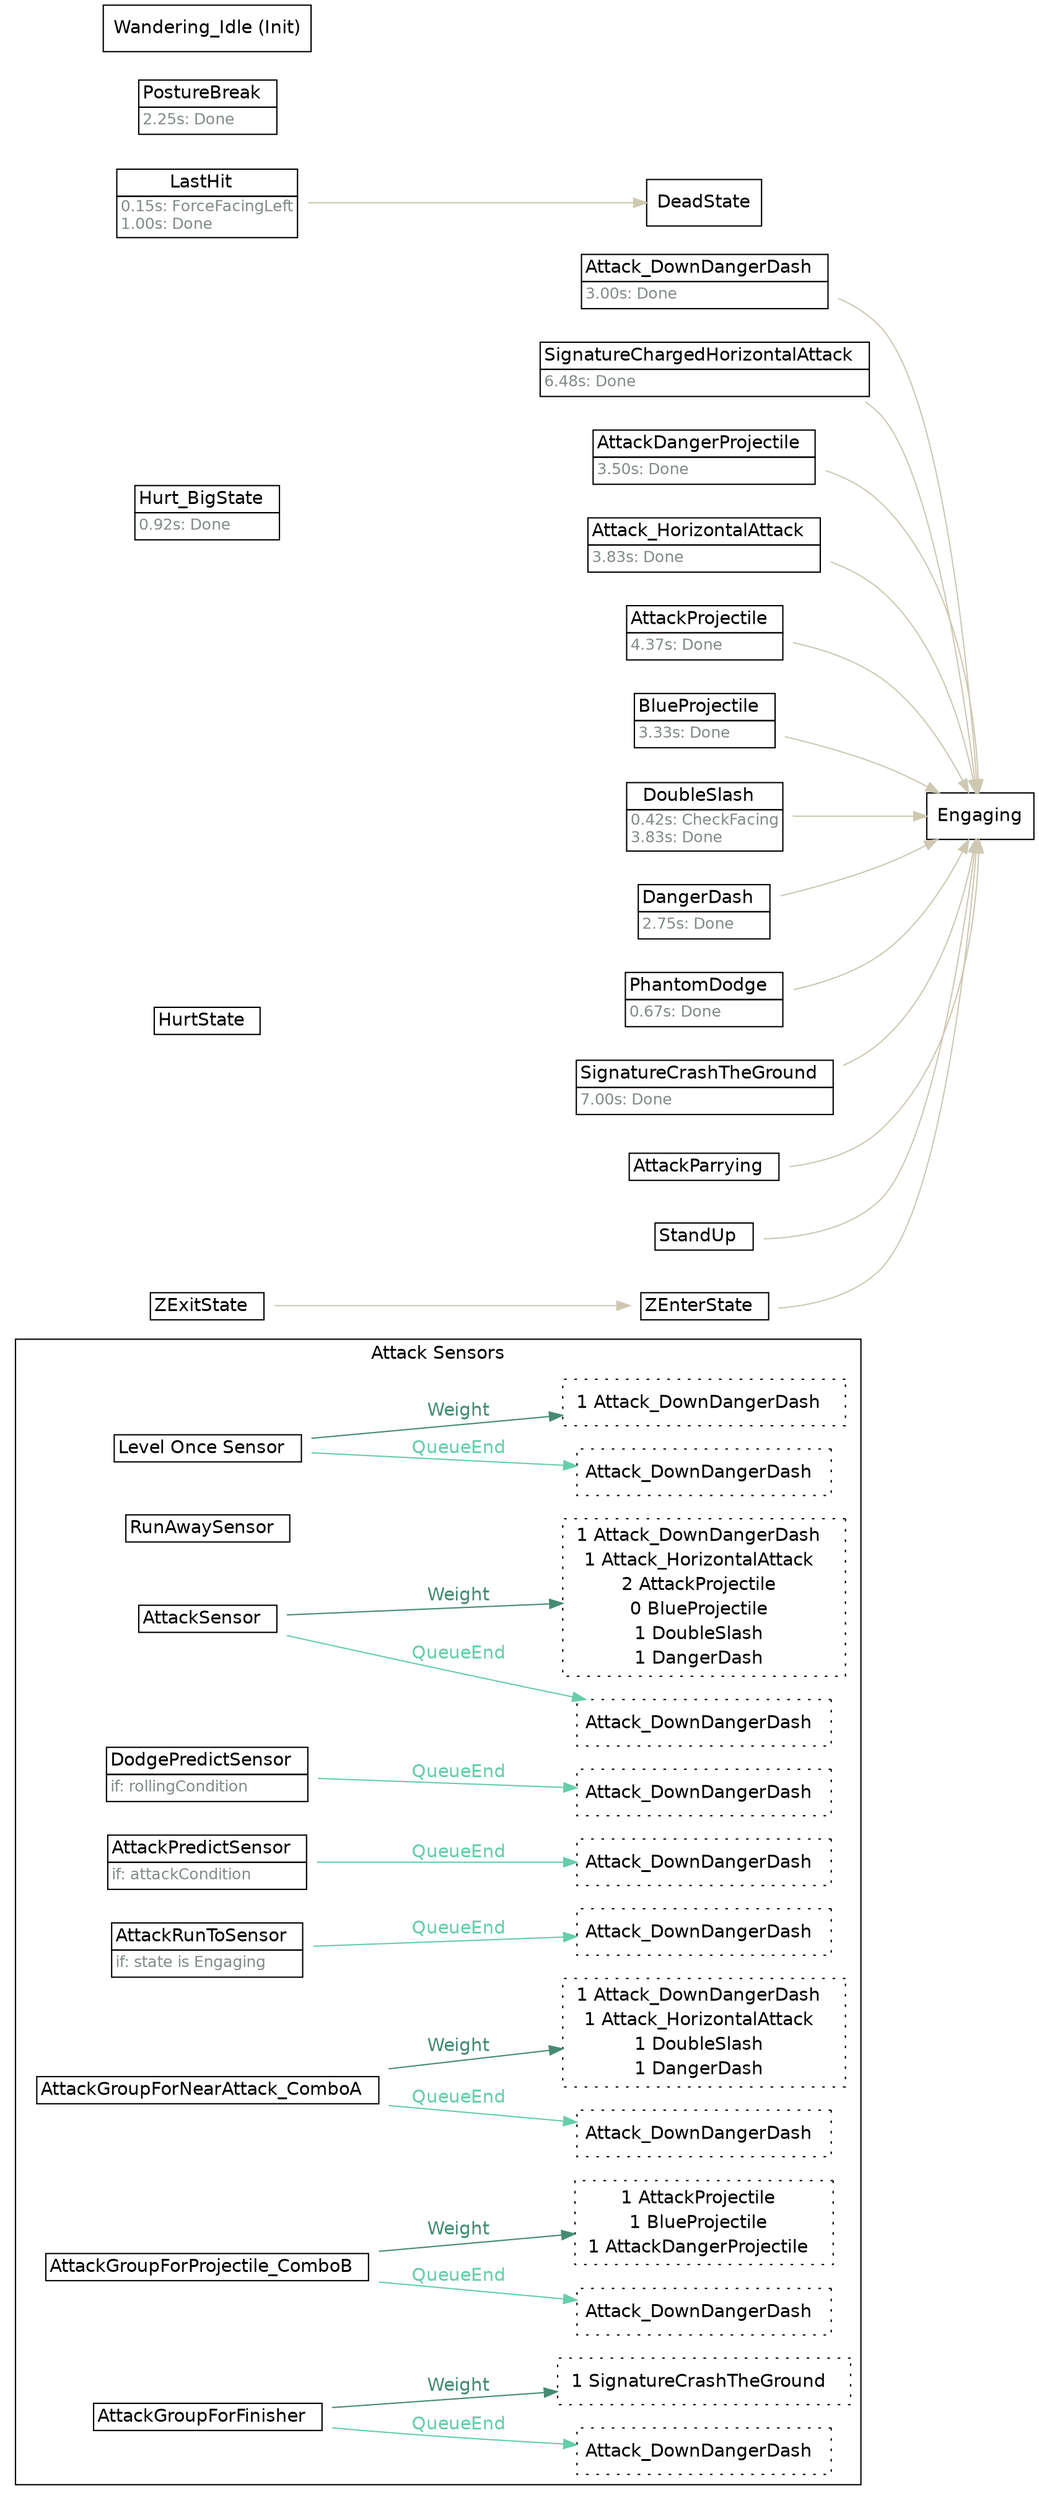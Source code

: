 strict digraph "Foo" {
	"rankdir"="LR";
	node ["shape"="box","fontname"="Helvetica"];
	edge ["fontname"="Helvetica"];
	subgraph "cluster_attacksensors" {
		"rank"="sink";
		"label"="Attack Sensors";
		"fontname"="Helvetica";
		"Level Once Sensor" ["shape"="plaintext","label"=<<TABLE border="0" cellspacing="0" cellborder="1" cellpadding="2"><TR><TD>Level Once Sensor  </TD></TR></TABLE>>]
		"Level Once Sensor_linked" ["shape"="box","style"="dotted","label"=<<TABLE border="0" cellspacing="0" cellborder="0" cellpadding="2"><TR><TD>Attack_DownDangerDash  </TD></TR></TABLE>>,"margin"="0.05"]
		"Level Once Sensor" -> "Level Once Sensor_linked"  ["label"="QueueEnd","color"="aquamarine3","fontcolor"="aquamarine3"]
		"Level Once Sensor_weight" ["shape"="box","style"="dotted","label"=<<TABLE border="0" cellspacing="0" cellborder="0" cellpadding="2"><TR><TD>1 Attack_DownDangerDash  </TD></TR></TABLE>>]
		"Level Once Sensor" -> "Level Once Sensor_weight"  ["label"="Weight","color"="aquamarine4","fontcolor"="aquamarine4"]
		"RunAwaySensor" ["shape"="plaintext","label"=<<TABLE border="0" cellspacing="0" cellborder="1" cellpadding="2"><TR><TD>RunAwaySensor  </TD></TR></TABLE>>]
		"AttackSensor" ["shape"="plaintext","label"=<<TABLE border="0" cellspacing="0" cellborder="1" cellpadding="2"><TR><TD>AttackSensor  </TD></TR></TABLE>>]
		"AttackSensor_linked" ["shape"="box","style"="dotted","label"=<<TABLE border="0" cellspacing="0" cellborder="0" cellpadding="2"><TR><TD>Attack_DownDangerDash  </TD></TR></TABLE>>,"margin"="0.05"]
		"AttackSensor" -> "AttackSensor_linked"  ["label"="QueueEnd","color"="aquamarine3","fontcolor"="aquamarine3"]
		"AttackSensor_weight" ["shape"="box","style"="dotted","label"=<<TABLE border="0" cellspacing="0" cellborder="0" cellpadding="2"><TR><TD>1 Attack_DownDangerDash  </TD></TR><TR><TD>1 Attack_HorizontalAttack  </TD></TR><TR><TD>2 AttackProjectile  </TD></TR><TR><TD>0 BlueProjectile  </TD></TR><TR><TD>1 DoubleSlash  </TD></TR><TR><TD>1 DangerDash  </TD></TR></TABLE>>]
		"AttackSensor" -> "AttackSensor_weight"  ["label"="Weight","color"="aquamarine4","fontcolor"="aquamarine4"]
		"DodgePredictSensor" ["shape"="plaintext","label"=<<TABLE border="0" cellspacing="0" cellborder="1" cellpadding="2"><TR><TD>DodgePredictSensor  </TD></TR><TR><TD align="left" balign="left"><FONT point-size="12" color="azure4">if: rollingCondition</FONT>  </TD></TR></TABLE>>]
		"DodgePredictSensor_linked" ["shape"="box","style"="dotted","label"=<<TABLE border="0" cellspacing="0" cellborder="0" cellpadding="2"><TR><TD>Attack_DownDangerDash  </TD></TR></TABLE>>,"margin"="0.05"]
		"DodgePredictSensor" -> "DodgePredictSensor_linked"  ["label"="QueueEnd","color"="aquamarine3","fontcolor"="aquamarine3"]
		"AttackPredictSensor" ["shape"="plaintext","label"=<<TABLE border="0" cellspacing="0" cellborder="1" cellpadding="2"><TR><TD>AttackPredictSensor  </TD></TR><TR><TD align="left" balign="left"><FONT point-size="12" color="azure4">if: attackCondition</FONT>  </TD></TR></TABLE>>]
		"AttackPredictSensor_linked" ["shape"="box","style"="dotted","label"=<<TABLE border="0" cellspacing="0" cellborder="0" cellpadding="2"><TR><TD>Attack_DownDangerDash  </TD></TR></TABLE>>,"margin"="0.05"]
		"AttackPredictSensor" -> "AttackPredictSensor_linked"  ["label"="QueueEnd","color"="aquamarine3","fontcolor"="aquamarine3"]
		"AttackRunToSensor" ["shape"="plaintext","label"=<<TABLE border="0" cellspacing="0" cellborder="1" cellpadding="2"><TR><TD>AttackRunToSensor  </TD></TR><TR><TD align="left" balign="left"><FONT point-size="12" color="azure4">if: state is Engaging</FONT>  </TD></TR></TABLE>>]
		"AttackRunToSensor_linked" ["shape"="box","style"="dotted","label"=<<TABLE border="0" cellspacing="0" cellborder="0" cellpadding="2"><TR><TD>Attack_DownDangerDash  </TD></TR></TABLE>>,"margin"="0.05"]
		"AttackRunToSensor" -> "AttackRunToSensor_linked"  ["label"="QueueEnd","color"="aquamarine3","fontcolor"="aquamarine3"]
		"AttackGroupForNearAttack_ComboA" ["shape"="plaintext","label"=<<TABLE border="0" cellspacing="0" cellborder="1" cellpadding="2"><TR><TD>AttackGroupForNearAttack_ComboA  </TD></TR></TABLE>>]
		"AttackGroupForNearAttack_ComboA_linked" ["shape"="box","style"="dotted","label"=<<TABLE border="0" cellspacing="0" cellborder="0" cellpadding="2"><TR><TD>Attack_DownDangerDash  </TD></TR></TABLE>>,"margin"="0.05"]
		"AttackGroupForNearAttack_ComboA" -> "AttackGroupForNearAttack_ComboA_linked"  ["label"="QueueEnd","color"="aquamarine3","fontcolor"="aquamarine3"]
		"AttackGroupForNearAttack_ComboA_weight" ["shape"="box","style"="dotted","label"=<<TABLE border="0" cellspacing="0" cellborder="0" cellpadding="2"><TR><TD>1 Attack_DownDangerDash  </TD></TR><TR><TD>1 Attack_HorizontalAttack  </TD></TR><TR><TD>1 DoubleSlash  </TD></TR><TR><TD>1 DangerDash  </TD></TR></TABLE>>]
		"AttackGroupForNearAttack_ComboA" -> "AttackGroupForNearAttack_ComboA_weight"  ["label"="Weight","color"="aquamarine4","fontcolor"="aquamarine4"]
		"AttackGroupForProjectile_ComboB" ["shape"="plaintext","label"=<<TABLE border="0" cellspacing="0" cellborder="1" cellpadding="2"><TR><TD>AttackGroupForProjectile_ComboB  </TD></TR></TABLE>>]
		"AttackGroupForProjectile_ComboB_linked" ["shape"="box","style"="dotted","label"=<<TABLE border="0" cellspacing="0" cellborder="0" cellpadding="2"><TR><TD>Attack_DownDangerDash  </TD></TR></TABLE>>,"margin"="0.05"]
		"AttackGroupForProjectile_ComboB" -> "AttackGroupForProjectile_ComboB_linked"  ["label"="QueueEnd","color"="aquamarine3","fontcolor"="aquamarine3"]
		"AttackGroupForProjectile_ComboB_weight" ["shape"="box","style"="dotted","label"=<<TABLE border="0" cellspacing="0" cellborder="0" cellpadding="2"><TR><TD>1 AttackProjectile  </TD></TR><TR><TD>1 BlueProjectile  </TD></TR><TR><TD>1 AttackDangerProjectile  </TD></TR></TABLE>>]
		"AttackGroupForProjectile_ComboB" -> "AttackGroupForProjectile_ComboB_weight"  ["label"="Weight","color"="aquamarine4","fontcolor"="aquamarine4"]
		"AttackGroupForFinisher" ["shape"="plaintext","label"=<<TABLE border="0" cellspacing="0" cellborder="1" cellpadding="2"><TR><TD>AttackGroupForFinisher  </TD></TR></TABLE>>]
		"AttackGroupForFinisher_linked" ["shape"="box","style"="dotted","label"=<<TABLE border="0" cellspacing="0" cellborder="0" cellpadding="2"><TR><TD>Attack_DownDangerDash  </TD></TR></TABLE>>,"margin"="0.05"]
		"AttackGroupForFinisher" -> "AttackGroupForFinisher_linked"  ["label"="QueueEnd","color"="aquamarine3","fontcolor"="aquamarine3"]
		"AttackGroupForFinisher_weight" ["shape"="box","style"="dotted","label"=<<TABLE border="0" cellspacing="0" cellborder="0" cellpadding="2"><TR><TD>1 SignatureCrashTheGround  </TD></TR></TABLE>>]
		"AttackGroupForFinisher" -> "AttackGroupForFinisher_weight"  ["label"="Weight","color"="aquamarine4","fontcolor"="aquamarine4"]
	}
	
	"Attack_DownDangerDash" -> "Engaging"  ["color"="cornsilk3","fontcolor"="cornsilk3"]
	"Attack_DownDangerDash" ["shape"="plaintext","label"=<<TABLE border="0" cellspacing="0" cellborder="1" cellpadding="2"><TR><TD>Attack_DownDangerDash  </TD></TR><TR><TD align="left" balign="left"><FONT point-size="12" color="azure4">3.00s: Done</FONT>  </TD></TR></TABLE>>]
	"SignatureChargedHorizontalAttack" -> "Engaging"  ["color"="cornsilk3","fontcolor"="cornsilk3"]
	"SignatureChargedHorizontalAttack" ["shape"="plaintext","label"=<<TABLE border="0" cellspacing="0" cellborder="1" cellpadding="2"><TR><TD>SignatureChargedHorizontalAttack  </TD></TR><TR><TD align="left" balign="left"><FONT point-size="12" color="azure4">6.48s: Done</FONT>  </TD></TR></TABLE>>]
	"AttackDangerProjectile" -> "Engaging"  ["color"="cornsilk3","fontcolor"="cornsilk3"]
	"AttackDangerProjectile" ["shape"="plaintext","label"=<<TABLE border="0" cellspacing="0" cellborder="1" cellpadding="2"><TR><TD>AttackDangerProjectile  </TD></TR><TR><TD align="left" balign="left"><FONT point-size="12" color="azure4">3.50s: Done</FONT>  </TD></TR></TABLE>>]
	"Attack_HorizontalAttack" -> "Engaging"  ["color"="cornsilk3","fontcolor"="cornsilk3"]
	"Attack_HorizontalAttack" ["shape"="plaintext","label"=<<TABLE border="0" cellspacing="0" cellborder="1" cellpadding="2"><TR><TD>Attack_HorizontalAttack  </TD></TR><TR><TD align="left" balign="left"><FONT point-size="12" color="azure4">3.83s: Done</FONT>  </TD></TR></TABLE>>]
	"AttackProjectile" -> "Engaging"  ["color"="cornsilk3","fontcolor"="cornsilk3"]
	"AttackProjectile" ["shape"="plaintext","label"=<<TABLE border="0" cellspacing="0" cellborder="1" cellpadding="2"><TR><TD>AttackProjectile  </TD></TR><TR><TD align="left" balign="left"><FONT point-size="12" color="azure4">4.37s: Done</FONT>  </TD></TR></TABLE>>]
	"BlueProjectile" -> "Engaging"  ["color"="cornsilk3","fontcolor"="cornsilk3"]
	"BlueProjectile" ["shape"="plaintext","label"=<<TABLE border="0" cellspacing="0" cellborder="1" cellpadding="2"><TR><TD>BlueProjectile  </TD></TR><TR><TD align="left" balign="left"><FONT point-size="12" color="azure4">3.33s: Done</FONT>  </TD></TR></TABLE>>]
	"DoubleSlash" -> "Engaging"  ["color"="cornsilk3","fontcolor"="cornsilk3"]
	"DoubleSlash" ["shape"="plaintext","label"=<<TABLE border="0" cellspacing="0" cellborder="1" cellpadding="2"><TR><TD>DoubleSlash  </TD></TR><TR><TD align="left" balign="left"><FONT point-size="12" color="azure4">0.42s: CheckFacing<br/>3.83s: Done</FONT>  </TD></TR></TABLE>>]
	"DangerDash" -> "Engaging"  ["color"="cornsilk3","fontcolor"="cornsilk3"]
	"DangerDash" ["shape"="plaintext","label"=<<TABLE border="0" cellspacing="0" cellborder="1" cellpadding="2"><TR><TD>DangerDash  </TD></TR><TR><TD align="left" balign="left"><FONT point-size="12" color="azure4">2.75s: Done</FONT>  </TD></TR></TABLE>>]
	"PhantomDodge" -> "Engaging"  ["color"="cornsilk3","fontcolor"="cornsilk3"]
	"PhantomDodge" ["shape"="plaintext","label"=<<TABLE border="0" cellspacing="0" cellborder="1" cellpadding="2"><TR><TD>PhantomDodge  </TD></TR><TR><TD align="left" balign="left"><FONT point-size="12" color="azure4">0.67s: Done</FONT>  </TD></TR></TABLE>>]
	"SignatureCrashTheGround" -> "Engaging"  ["color"="cornsilk3","fontcolor"="cornsilk3"]
	"SignatureCrashTheGround" ["shape"="plaintext","label"=<<TABLE border="0" cellspacing="0" cellborder="1" cellpadding="2"><TR><TD>SignatureCrashTheGround  </TD></TR><TR><TD align="left" balign="left"><FONT point-size="12" color="azure4">7.00s: Done</FONT>  </TD></TR></TABLE>>]
	"AttackParrying" -> "Engaging"  ["color"="cornsilk3","fontcolor"="cornsilk3"]
	"AttackParrying" ["shape"="plaintext","label"=<<TABLE border="0" cellspacing="0" cellborder="1" cellpadding="2"><TR><TD>AttackParrying  </TD></TR></TABLE>>]
	"HurtState" ["shape"="plaintext","label"=<<TABLE border="0" cellspacing="0" cellborder="1" cellpadding="2"><TR><TD>HurtState  </TD></TR></TABLE>>]
	"Hurt_BigState" ["shape"="plaintext","label"=<<TABLE border="0" cellspacing="0" cellborder="1" cellpadding="2"><TR><TD>Hurt_BigState  </TD></TR><TR><TD align="left" balign="left"><FONT point-size="12" color="azure4">0.92s: Done</FONT>  </TD></TR></TABLE>>]
	"LastHit" -> "DeadState"  ["color"="cornsilk3","fontcolor"="cornsilk3"]
	"LastHit" ["shape"="plaintext","label"=<<TABLE border="0" cellspacing="0" cellborder="1" cellpadding="2"><TR><TD>LastHit  </TD></TR><TR><TD align="left" balign="left"><FONT point-size="12" color="azure4">0.15s: ForceFacingLeft<br/>1.00s: Done</FONT>  </TD></TR></TABLE>>]
	"PostureBreak" ["shape"="plaintext","label"=<<TABLE border="0" cellspacing="0" cellborder="1" cellpadding="2"><TR><TD>PostureBreak  </TD></TR><TR><TD align="left" balign="left"><FONT point-size="12" color="azure4">2.25s: Done</FONT>  </TD></TR></TABLE>>]
	"StandUp" -> "Engaging"  ["color"="cornsilk3","fontcolor"="cornsilk3"]
	"StandUp" ["shape"="plaintext","label"=<<TABLE border="0" cellspacing="0" cellborder="1" cellpadding="2"><TR><TD>StandUp  </TD></TR></TABLE>>]
	"ZEnterState" -> "Engaging"  ["color"="cornsilk3","fontcolor"="cornsilk3"]
	"ZEnterState" ["shape"="plaintext","label"=<<TABLE border="0" cellspacing="0" cellborder="1" cellpadding="2"><TR><TD>ZEnterState  </TD></TR></TABLE>>]
	"ZExitState" -> "ZEnterState"  ["color"="cornsilk3","fontcolor"="cornsilk3"]
	"ZExitState" ["shape"="plaintext","label"=<<TABLE border="0" cellspacing="0" cellborder="1" cellpadding="2"><TR><TD>ZExitState  </TD></TR></TABLE>>]
	"Wandering_Idle" ["label"="Wandering_Idle (Init)"]
}

